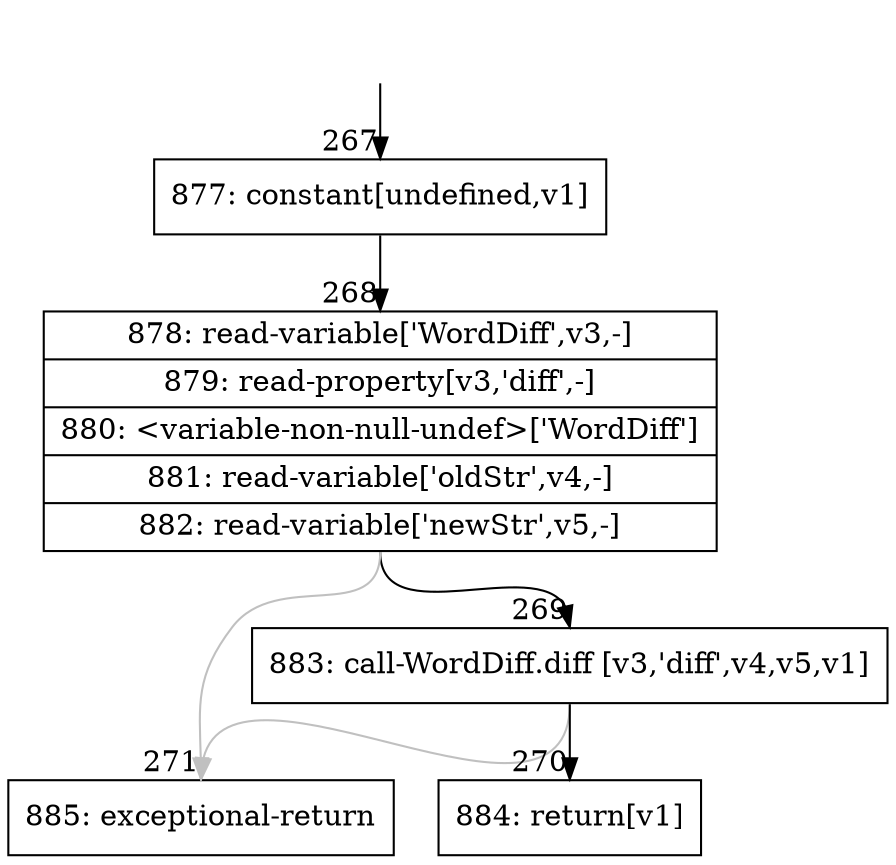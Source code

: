 digraph {
rankdir="TD"
BB_entry26[shape=none,label=""];
BB_entry26 -> BB267 [tailport=s, headport=n, headlabel="    267"]
BB267 [shape=record label="{877: constant[undefined,v1]}" ] 
BB267 -> BB268 [tailport=s, headport=n, headlabel="      268"]
BB268 [shape=record label="{878: read-variable['WordDiff',v3,-]|879: read-property[v3,'diff',-]|880: \<variable-non-null-undef\>['WordDiff']|881: read-variable['oldStr',v4,-]|882: read-variable['newStr',v5,-]}" ] 
BB268 -> BB269 [tailport=s, headport=n, headlabel="      269"]
BB268 -> BB271 [tailport=s, headport=n, color=gray, headlabel="      271"]
BB269 [shape=record label="{883: call-WordDiff.diff [v3,'diff',v4,v5,v1]}" ] 
BB269 -> BB270 [tailport=s, headport=n, headlabel="      270"]
BB269 -> BB271 [tailport=s, headport=n, color=gray]
BB270 [shape=record label="{884: return[v1]}" ] 
BB271 [shape=record label="{885: exceptional-return}" ] 
//#$~ 248
}
